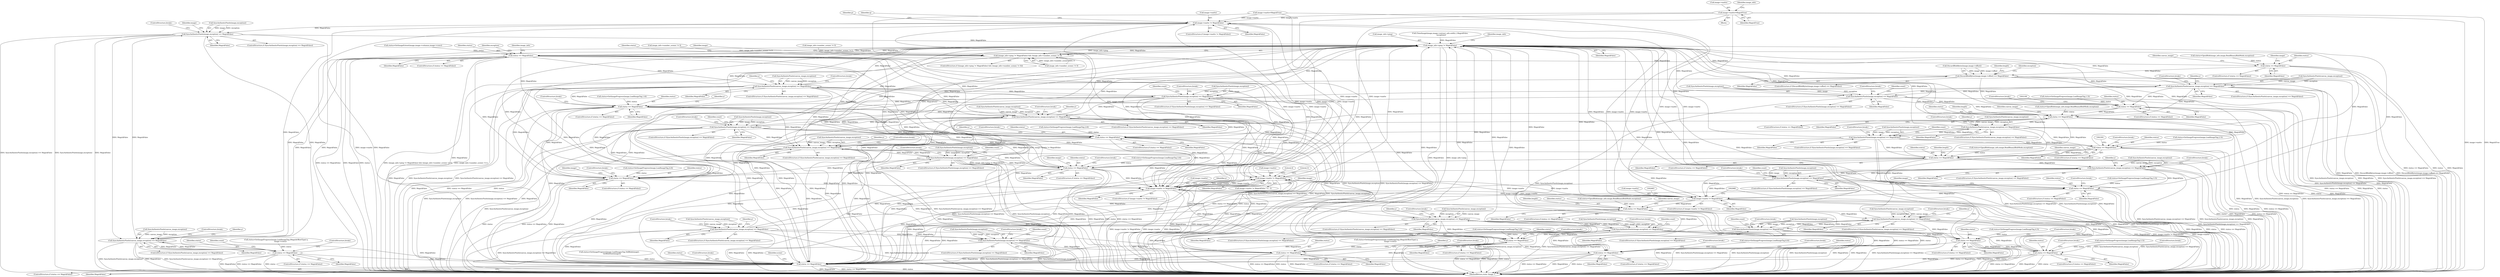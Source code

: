 digraph "0_ImageMagick_f6e9d0d9955e85bdd7540b251cd50d598dacc5e6_50@pointer" {
"1000292" [label="(Call,image->matte=MagickTrue)"];
"1000606" [label="(Call,image->matte != MagickFalse)"];
"1000620" [label="(Call,SyncAuthenticPixels(image,exception) == MagickFalse)"];
"1000362" [label="(Call,image_info->ping != MagickFalse)"];
"1000361" [label="(Call,(image_info->ping != MagickFalse) && (image_info->number_scenes != 0))"];
"1000398" [label="(Call,status == MagickFalse)"];
"1000500" [label="(Call,SyncAuthenticPixels(canvas_image,exception) == MagickFalse)"];
"1000647" [label="(Call,status == MagickFalse)"];
"1003057" [label="(Call,status == MagickFalse)"];
"1000736" [label="(Call,image->matte != MagickFalse)"];
"1000781" [label="(Call,SyncAuthenticPixels(canvas_image,exception) == MagickFalse)"];
"1000916" [label="(Call,SyncAuthenticPixels(image,exception) == MagickFalse)"];
"1000949" [label="(Call,status == MagickFalse)"];
"1001583" [label="(Call,image->matte != MagickFalse)"];
"1001653" [label="(Call,SyncAuthenticPixels(canvas_image,exception) == MagickFalse)"];
"1001752" [label="(Call,SyncAuthenticPixels(image,exception) == MagickFalse)"];
"1001781" [label="(Call,status == MagickFalse)"];
"1001802" [label="(Call,status == MagickFalse)"];
"1002676" [label="(Call,image->matte != MagickFalse)"];
"1002699" [label="(Call,status == MagickFalse)"];
"1002835" [label="(Call,SyncAuthenticPixels(canvas_image,exception) == MagickFalse)"];
"1002934" [label="(Call,SyncAuthenticPixels(image,exception) == MagickFalse)"];
"1002963" [label="(Call,status == MagickFalse)"];
"1002988" [label="(Call,status == MagickFalse)"];
"1001037" [label="(Call,SyncAuthenticPixels(canvas_image,exception) == MagickFalse)"];
"1001136" [label="(Call,SyncAuthenticPixels(image,exception) == MagickFalse)"];
"1001165" [label="(Call,status == MagickFalse)"];
"1001233" [label="(Call,SyncAuthenticPixels(canvas_image,exception) == MagickFalse)"];
"1001332" [label="(Call,SyncAuthenticPixels(image,exception) == MagickFalse)"];
"1001361" [label="(Call,status == MagickFalse)"];
"1001429" [label="(Call,SyncAuthenticPixels(canvas_image,exception) == MagickFalse)"];
"1001528" [label="(Call,SyncAuthenticPixels(image,exception) == MagickFalse)"];
"1001557" [label="(Call,status == MagickFalse)"];
"1001578" [label="(Call,status == MagickFalse)"];
"1001822" [label="(Call,status == MagickFalse)"];
"1001839" [label="(Call,DiscardBlobBytes(image,image->offset) == MagickFalse)"];
"1001973" [label="(Call,SyncAuthenticPixels(canvas_image,exception) == MagickFalse)"];
"1002072" [label="(Call,SyncAuthenticPixels(image,exception) == MagickFalse)"];
"1002101" [label="(Call,status == MagickFalse)"];
"1002122" [label="(Call,status == MagickFalse)"];
"1002258" [label="(Call,SyncAuthenticPixels(canvas_image,exception) == MagickFalse)"];
"1002357" [label="(Call,SyncAuthenticPixels(image,exception) == MagickFalse)"];
"1002386" [label="(Call,status == MagickFalse)"];
"1002407" [label="(Call,status == MagickFalse)"];
"1002543" [label="(Call,SyncAuthenticPixels(canvas_image,exception) == MagickFalse)"];
"1002642" [label="(Call,SyncAuthenticPixels(image,exception) == MagickFalse)"];
"1002671" [label="(Call,status == MagickFalse)"];
"1001429" [label="(Call,SyncAuthenticPixels(canvas_image,exception) == MagickFalse)"];
"1001783" [label="(Identifier,MagickFalse)"];
"1002965" [label="(Identifier,MagickFalse)"];
"1002700" [label="(Identifier,status)"];
"1002980" [label="(Call,status=SetImageProgress(image,LoadImageTag,5,5))"];
"1002263" [label="(ControlStructure,break;)"];
"1002358" [label="(Call,SyncAuthenticPixels(image,exception))"];
"1002647" [label="(ControlStructure,break;)"];
"1002964" [label="(Identifier,status)"];
"1002258" [label="(Call,SyncAuthenticPixels(canvas_image,exception) == MagickFalse)"];
"1001584" [label="(Call,image->matte)"];
"1001564" [label="(Identifier,image)"];
"1001782" [label="(Identifier,status)"];
"1001845" [label="(Identifier,MagickFalse)"];
"1002262" [label="(Identifier,MagickFalse)"];
"1001757" [label="(ControlStructure,break;)"];
"1000288" [label="(Block,)"];
"1000298" [label="(Call,image_info->number_scenes != 0)"];
"1000375" [label="(Identifier,image)"];
"1002547" [label="(Identifier,MagickFalse)"];
"1001583" [label="(Call,image->matte != MagickFalse)"];
"1000917" [label="(Call,SyncAuthenticPixels(image,exception))"];
"1001336" [label="(Identifier,MagickFalse)"];
"1001558" [label="(Identifier,status)"];
"1001585" [label="(Identifier,image)"];
"1001978" [label="(ControlStructure,break;)"];
"1002939" [label="(ControlStructure,break;)"];
"1000293" [label="(Call,image->matte)"];
"1001587" [label="(Identifier,MagickFalse)"];
"1000362" [label="(Call,image_info->ping != MagickFalse)"];
"1000363" [label="(Call,image_info->ping)"];
"1000500" [label="(Call,SyncAuthenticPixels(canvas_image,exception) == MagickFalse)"];
"1002671" [label="(Call,status == MagickFalse)"];
"1000952" [label="(ControlStructure,break;)"];
"1001759" [label="(Identifier,count)"];
"1001657" [label="(Identifier,MagickFalse)"];
"1000635" [label="(Call,status=SetImageProgress(image,LoadImageTag,(MagickOffsetType) y,\n                image->rows))"];
"1002389" [label="(ControlStructure,break;)"];
"1002935" [label="(Call,SyncAuthenticPixels(image,exception))"];
"1001972" [label="(ControlStructure,if (SyncAuthenticPixels(canvas_image,exception) == MagickFalse))"];
"1000741" [label="(Literal,4)"];
"1000505" [label="(ControlStructure,break;)"];
"1000921" [label="(ControlStructure,break;)"];
"1002839" [label="(Identifier,MagickFalse)"];
"1001164" [label="(ControlStructure,if (status == MagickFalse))"];
"1002093" [label="(Call,status=SetImageProgress(image,LoadImageTag,1,5))"];
"1002701" [label="(Identifier,MagickFalse)"];
"1000360" [label="(ControlStructure,if ((image_info->ping != MagickFalse) && (image_info->number_scenes != 0)))"];
"1002544" [label="(Call,SyncAuthenticPixels(canvas_image,exception))"];
"1000403" [label="(Identifier,exception)"];
"1000791" [label="(Identifier,y)"];
"1001663" [label="(Identifier,y)"];
"1001780" [label="(ControlStructure,if (status == MagickFalse))"];
"1000948" [label="(ControlStructure,if (status == MagickFalse))"];
"1001840" [label="(Call,DiscardBlobBytes(image,image->offset))"];
"1002997" [label="(Call,image_info->number_scenes != 0)"];
"1001559" [label="(Identifier,MagickFalse)"];
"1002678" [label="(Identifier,image)"];
"1002268" [label="(Identifier,y)"];
"1001854" [label="(Identifier,length)"];
"1001036" [label="(ControlStructure,if (SyncAuthenticPixels(canvas_image,exception) == MagickFalse))"];
"1002835" [label="(Call,SyncAuthenticPixels(canvas_image,exception) == MagickFalse)"];
"1002127" [label="(Identifier,canvas_image)"];
"1000923" [label="(Identifier,count)"];
"1003059" [label="(Identifier,MagickFalse)"];
"1001784" [label="(ControlStructure,break;)"];
"1001560" [label="(ControlStructure,break;)"];
"1001367" [label="(Identifier,y)"];
"1001047" [label="(Identifier,y)"];
"1001038" [label="(Call,SyncAuthenticPixels(canvas_image,exception))"];
"1001238" [label="(ControlStructure,break;)"];
"1000361" [label="(Call,(image_info->ping != MagickFalse) && (image_info->number_scenes != 0))"];
"1001822" [label="(Call,status == MagickFalse)"];
"1000785" [label="(Identifier,MagickFalse)"];
"1001243" [label="(Identifier,y)"];
"1001364" [label="(ControlStructure,break;)"];
"1000736" [label="(Call,image->matte != MagickFalse)"];
"1000625" [label="(ControlStructure,break;)"];
"1001528" [label="(Call,SyncAuthenticPixels(image,exception) == MagickFalse)"];
"1002836" [label="(Call,SyncAuthenticPixels(canvas_image,exception))"];
"1001141" [label="(ControlStructure,break;)"];
"1002399" [label="(Call,status=OpenBlob(image_info,image,ReadBinaryBlobMode,exception))"];
"1000605" [label="(ControlStructure,if (image->matte != MagickFalse))"];
"1000504" [label="(Identifier,MagickFalse)"];
"1000650" [label="(ControlStructure,break;)"];
"1002840" [label="(ControlStructure,break;)"];
"1001581" [label="(ControlStructure,break;)"];
"1000620" [label="(Call,SyncAuthenticPixels(image,exception) == MagickFalse)"];
"1003047" [label="(Call,status=SetImageProgress(image,LoadImagesTag,TellBlob(image),\n          GetBlobSize(image)))"];
"1002387" [label="(Identifier,status)"];
"1002412" [label="(Identifier,canvas_image)"];
"1001165" [label="(Call,status == MagickFalse)"];
"1001527" [label="(ControlStructure,if (SyncAuthenticPixels(image,exception) == MagickFalse))"];
"1001781" [label="(Call,status == MagickFalse)"];
"1002991" [label="(ControlStructure,break;)"];
"1001847" [label="(Identifier,exception)"];
"1002122" [label="(Call,status == MagickFalse)"];
"1003092" [label="(MethodReturn,static Image *)"];
"1001362" [label="(Identifier,status)"];
"1001533" [label="(ControlStructure,break;)"];
"1001339" [label="(Identifier,count)"];
"1000780" [label="(ControlStructure,if (SyncAuthenticPixels(canvas_image,exception) == MagickFalse))"];
"1001434" [label="(ControlStructure,break;)"];
"1001841" [label="(Identifier,image)"];
"1000275" [label="(Call,image->matte=MagickTrue)"];
"1002357" [label="(Call,SyncAuthenticPixels(image,exception) == MagickFalse)"];
"1000915" [label="(ControlStructure,if (SyncAuthenticPixels(image,exception) == MagickFalse))"];
"1001137" [label="(Call,SyncAuthenticPixels(image,exception))"];
"1001582" [label="(ControlStructure,if (image->matte != MagickFalse))"];
"1000413" [label="(Identifier,image_info)"];
"1001363" [label="(Identifier,MagickFalse)"];
"1002103" [label="(Identifier,MagickFalse)"];
"1002114" [label="(Call,status=OpenBlob(image_info,image,ReadBinaryBlobMode,exception))"];
"1002691" [label="(Call,status=OpenBlob(image_info,image,ReadBinaryBlobMode,exception))"];
"1002962" [label="(ControlStructure,if (status == MagickFalse))"];
"1002406" [label="(ControlStructure,if (status == MagickFalse))"];
"1001658" [label="(ControlStructure,break;)"];
"1002079" [label="(Identifier,count)"];
"1002102" [label="(Identifier,status)"];
"1002675" [label="(ControlStructure,if (image->matte != MagickFalse))"];
"1001756" [label="(Identifier,MagickFalse)"];
"1001433" [label="(Identifier,MagickFalse)"];
"1002670" [label="(ControlStructure,if (status == MagickFalse))"];
"1002257" [label="(ControlStructure,if (SyncAuthenticPixels(canvas_image,exception) == MagickFalse))"];
"1000227" [label="(Call,CloneImage(image,image->extract_info.width,1,MagickFalse,\n    exception))"];
"1001806" [label="(ControlStructure,break;)"];
"1001232" [label="(ControlStructure,if (SyncAuthenticPixels(canvas_image,exception) == MagickFalse))"];
"1000366" [label="(Identifier,MagickFalse)"];
"1002934" [label="(Call,SyncAuthenticPixels(image,exception) == MagickFalse)"];
"1002680" [label="(Identifier,MagickFalse)"];
"1001430" [label="(Call,SyncAuthenticPixels(canvas_image,exception))"];
"1002364" [label="(Identifier,count)"];
"1000607" [label="(Call,image->matte)"];
"1002677" [label="(Call,image->matte)"];
"1002698" [label="(ControlStructure,if (status == MagickFalse))"];
"1000499" [label="(ControlStructure,if (SyncAuthenticPixels(canvas_image,exception) == MagickFalse))"];
"1003056" [label="(ControlStructure,if (status == MagickFalse))"];
"1000951" [label="(Identifier,MagickFalse)"];
"1001802" [label="(Call,status == MagickFalse)"];
"1001983" [label="(Identifier,y)"];
"1001823" [label="(Identifier,status)"];
"1002101" [label="(Call,status == MagickFalse)"];
"1001654" [label="(Call,SyncAuthenticPixels(canvas_image,exception))"];
"1002259" [label="(Call,SyncAuthenticPixels(canvas_image,exception))"];
"1002100" [label="(ControlStructure,if (status == MagickFalse))"];
"1001529" [label="(Call,SyncAuthenticPixels(image,exception))"];
"1002071" [label="(ControlStructure,if (SyncAuthenticPixels(image,exception) == MagickFalse))"];
"1001166" [label="(Identifier,status)"];
"1002938" [label="(Identifier,MagickFalse)"];
"1002933" [label="(ControlStructure,if (SyncAuthenticPixels(image,exception) == MagickFalse))"];
"1000292" [label="(Call,image->matte=MagickTrue)"];
"1002123" [label="(Identifier,status)"];
"1001977" [label="(Identifier,MagickFalse)"];
"1000950" [label="(Identifier,status)"];
"1001804" [label="(Identifier,MagickFalse)"];
"1002699" [label="(Call,status == MagickFalse)"];
"1002543" [label="(Call,SyncAuthenticPixels(canvas_image,exception) == MagickFalse)"];
"1001794" [label="(Call,status=SetImageProgress(image,LoadImageTag,6,6))"];
"1001041" [label="(Identifier,MagickFalse)"];
"1001549" [label="(Call,status=SetImageProgress(image,LoadImageTag,3,6))"];
"1001535" [label="(Identifier,count)"];
"1002987" [label="(ControlStructure,if (status == MagickFalse))"];
"1002386" [label="(Call,status == MagickFalse)"];
"1000616" [label="(Identifier,p)"];
"1002649" [label="(Identifier,count)"];
"1001752" [label="(Call,SyncAuthenticPixels(image,exception) == MagickFalse)"];
"1001237" [label="(Identifier,MagickFalse)"];
"1002385" [label="(ControlStructure,if (status == MagickFalse))"];
"1002642" [label="(Call,SyncAuthenticPixels(image,exception) == MagickFalse)"];
"1001136" [label="(Call,SyncAuthenticPixels(image,exception) == MagickFalse)"];
"1003057" [label="(Call,status == MagickFalse)"];
"1000629" [label="(Identifier,image)"];
"1000300" [label="(Identifier,image_info)"];
"1000387" [label="(Call,status=SetImageExtent(image,image->columns,image->rows))"];
"1001788" [label="(Identifier,image)"];
"1001805" [label="(ControlStructure,break;)"];
"1001439" [label="(Identifier,y)"];
"1000916" [label="(Call,SyncAuthenticPixels(image,exception) == MagickFalse)"];
"1002548" [label="(ControlStructure,break;)"];
"1001556" [label="(ControlStructure,if (status == MagickFalse))"];
"1002409" [label="(Identifier,MagickFalse)"];
"1002704" [label="(Identifier,canvas_image)"];
"1002641" [label="(ControlStructure,if (SyncAuthenticPixels(image,exception) == MagickFalse))"];
"1001824" [label="(Identifier,MagickFalse)"];
"1000510" [label="(Identifier,y)"];
"1001532" [label="(Identifier,MagickFalse)"];
"1002139" [label="(Identifier,length)"];
"1002356" [label="(ControlStructure,if (SyncAuthenticPixels(image,exception) == MagickFalse))"];
"1000400" [label="(Identifier,MagickFalse)"];
"1002988" [label="(Call,status == MagickFalse)"];
"1001753" [label="(Call,SyncAuthenticPixels(image,exception))"];
"1001171" [label="(Identifier,y)"];
"1001580" [label="(Identifier,MagickFalse)"];
"1002990" [label="(Identifier,MagickFalse)"];
"1001557" [label="(Call,status == MagickFalse)"];
"1001360" [label="(ControlStructure,if (status == MagickFalse))"];
"1002672" [label="(Identifier,status)"];
"1001428" [label="(ControlStructure,if (SyncAuthenticPixels(canvas_image,exception) == MagickFalse))"];
"1000501" [label="(Call,SyncAuthenticPixels(canvas_image,exception))"];
"1002073" [label="(Call,SyncAuthenticPixels(image,exception))"];
"1000296" [label="(Identifier,MagickTrue)"];
"1000397" [label="(ControlStructure,if (status == MagickFalse))"];
"1000646" [label="(ControlStructure,if (status == MagickFalse))"];
"1001751" [label="(ControlStructure,if (SyncAuthenticPixels(image,exception) == MagickFalse))"];
"1001353" [label="(Call,status=SetImageProgress(image,LoadImageTag,2,6))"];
"1001570" [label="(Call,status=SetImageProgress(image,LoadImageTag,4,6))"];
"1000624" [label="(Identifier,MagickFalse)"];
"1003058" [label="(Identifier,status)"];
"1002643" [label="(Call,SyncAuthenticPixels(image,exception))"];
"1002834" [label="(ControlStructure,if (SyncAuthenticPixels(canvas_image,exception) == MagickFalse))"];
"1000399" [label="(Identifier,status)"];
"1001037" [label="(Call,SyncAuthenticPixels(canvas_image,exception) == MagickFalse)"];
"1000619" [label="(ControlStructure,if (SyncAuthenticPixels(image,exception) == MagickFalse))"];
"1000937" [label="(Call,status=SetImageProgress(image,LoadImageTag,(MagickOffsetType) y,\n                image->rows))"];
"1002845" [label="(Identifier,y)"];
"1002673" [label="(Identifier,MagickFalse)"];
"1000781" [label="(Call,SyncAuthenticPixels(canvas_image,exception) == MagickFalse)"];
"1002963" [label="(Call,status == MagickFalse)"];
"1001140" [label="(Identifier,MagickFalse)"];
"1002646" [label="(Identifier,MagickFalse)"];
"1000648" [label="(Identifier,status)"];
"1002676" [label="(Call,image->matte != MagickFalse)"];
"1001801" [label="(ControlStructure,if (status == MagickFalse))"];
"1003060" [label="(ControlStructure,break;)"];
"1000742" [label="(Literal,3)"];
"1000786" [label="(ControlStructure,break;)"];
"1002941" [label="(Identifier,count)"];
"1002955" [label="(Call,status=SetImageProgress(image,LoadImageTag,4,5))"];
"1001773" [label="(Call,status=SetImageProgress(image,LoadImageTag,5,6))"];
"1001803" [label="(Identifier,status)"];
"1002989" [label="(Identifier,status)"];
"1001653" [label="(Call,SyncAuthenticPixels(canvas_image,exception) == MagickFalse)"];
"1000652" [label="(Identifier,count)"];
"1001838" [label="(ControlStructure,if (DiscardBlobBytes(image,image->offset) == MagickFalse))"];
"1002408" [label="(Identifier,status)"];
"1002553" [label="(Identifier,y)"];
"1001135" [label="(ControlStructure,if (SyncAuthenticPixels(image,exception) == MagickFalse))"];
"1001821" [label="(ControlStructure,if (status == MagickFalse))"];
"1001167" [label="(Identifier,MagickFalse)"];
"1002716" [label="(Identifier,length)"];
"1000369" [label="(Identifier,image_info)"];
"1000649" [label="(Identifier,MagickFalse)"];
"1000949" [label="(Call,status == MagickFalse)"];
"1001042" [label="(ControlStructure,break;)"];
"1000647" [label="(Call,status == MagickFalse)"];
"1002104" [label="(ControlStructure,break;)"];
"1002424" [label="(Identifier,length)"];
"1002378" [label="(Call,status=SetImageProgress(image,LoadImageTag,2,5))"];
"1001591" [label="(Identifier,y)"];
"1001973" [label="(Call,SyncAuthenticPixels(canvas_image,exception) == MagickFalse)"];
"1001361" [label="(Call,status == MagickFalse)"];
"1001974" [label="(Call,SyncAuthenticPixels(canvas_image,exception))"];
"1000398" [label="(Call,status == MagickFalse)"];
"1000388" [label="(Identifier,status)"];
"1001143" [label="(Identifier,count)"];
"1001168" [label="(ControlStructure,break;)"];
"1000621" [label="(Call,SyncAuthenticPixels(image,exception))"];
"1000735" [label="(Call,image->matte != MagickFalse ? 4 : 3)"];
"1000707" [label="(Identifier,y)"];
"1000610" [label="(Identifier,MagickFalse)"];
"1001578" [label="(Call,status == MagickFalse)"];
"1000367" [label="(Call,image_info->number_scenes != 0)"];
"1003062" [label="(Identifier,scene)"];
"1001332" [label="(Call,SyncAuthenticPixels(image,exception) == MagickFalse)"];
"1002076" [label="(Identifier,MagickFalse)"];
"1001333" [label="(Call,SyncAuthenticPixels(image,exception))"];
"1001827" [label="(Identifier,canvas_image)"];
"1002674" [label="(ControlStructure,break;)"];
"1002966" [label="(ControlStructure,break;)"];
"1002362" [label="(ControlStructure,break;)"];
"1000606" [label="(Call,image->matte != MagickFalse)"];
"1002663" [label="(Call,status=SetImageProgress(image,LoadImageTag,3,5))"];
"1002992" [label="(ControlStructure,break;)"];
"1002542" [label="(ControlStructure,if (SyncAuthenticPixels(canvas_image,exception) == MagickFalse))"];
"1002072" [label="(Call,SyncAuthenticPixels(image,exception) == MagickFalse)"];
"1001337" [label="(ControlStructure,break;)"];
"1000612" [label="(Identifier,q)"];
"1001652" [label="(ControlStructure,if (SyncAuthenticPixels(canvas_image,exception) == MagickFalse))"];
"1001331" [label="(ControlStructure,if (SyncAuthenticPixels(image,exception) == MagickFalse))"];
"1001814" [label="(Call,status=OpenBlob(image_info,image,ReadBinaryBlobMode,exception))"];
"1001234" [label="(Call,SyncAuthenticPixels(canvas_image,exception))"];
"1002361" [label="(Identifier,MagickFalse)"];
"1000782" [label="(Call,SyncAuthenticPixels(canvas_image,exception))"];
"1002388" [label="(Identifier,MagickFalse)"];
"1000920" [label="(Identifier,MagickFalse)"];
"1001157" [label="(Call,status=SetImageProgress(image,LoadImageTag,1,6))"];
"1001839" [label="(Call,DiscardBlobBytes(image,image->offset) == MagickFalse)"];
"1000737" [label="(Call,image->matte)"];
"1002407" [label="(Call,status == MagickFalse)"];
"1002121" [label="(ControlStructure,if (status == MagickFalse))"];
"1001233" [label="(Call,SyncAuthenticPixels(canvas_image,exception) == MagickFalse)"];
"1002124" [label="(Identifier,MagickFalse)"];
"1002077" [label="(ControlStructure,break;)"];
"1000740" [label="(Identifier,MagickFalse)"];
"1001579" [label="(Identifier,status)"];
"1001577" [label="(ControlStructure,if (status == MagickFalse))"];
"1000292" -> "1000288"  [label="AST: "];
"1000292" -> "1000296"  [label="CFG: "];
"1000293" -> "1000292"  [label="AST: "];
"1000296" -> "1000292"  [label="AST: "];
"1000300" -> "1000292"  [label="CFG: "];
"1000292" -> "1003092"  [label="DDG: MagickTrue"];
"1000292" -> "1003092"  [label="DDG: image->matte"];
"1000292" -> "1000606"  [label="DDG: image->matte"];
"1000292" -> "1000736"  [label="DDG: image->matte"];
"1000292" -> "1001583"  [label="DDG: image->matte"];
"1000292" -> "1002676"  [label="DDG: image->matte"];
"1000606" -> "1000605"  [label="AST: "];
"1000606" -> "1000610"  [label="CFG: "];
"1000607" -> "1000606"  [label="AST: "];
"1000610" -> "1000606"  [label="AST: "];
"1000612" -> "1000606"  [label="CFG: "];
"1000616" -> "1000606"  [label="CFG: "];
"1000606" -> "1003092"  [label="DDG: image->matte"];
"1000606" -> "1003092"  [label="DDG: image->matte != MagickFalse"];
"1002676" -> "1000606"  [label="DDG: image->matte"];
"1000736" -> "1000606"  [label="DDG: image->matte"];
"1000275" -> "1000606"  [label="DDG: image->matte"];
"1001583" -> "1000606"  [label="DDG: image->matte"];
"1000500" -> "1000606"  [label="DDG: MagickFalse"];
"1000606" -> "1000620"  [label="DDG: MagickFalse"];
"1000606" -> "1000736"  [label="DDG: image->matte"];
"1000606" -> "1001583"  [label="DDG: image->matte"];
"1000606" -> "1002676"  [label="DDG: image->matte"];
"1000620" -> "1000619"  [label="AST: "];
"1000620" -> "1000624"  [label="CFG: "];
"1000621" -> "1000620"  [label="AST: "];
"1000624" -> "1000620"  [label="AST: "];
"1000625" -> "1000620"  [label="CFG: "];
"1000629" -> "1000620"  [label="CFG: "];
"1000620" -> "1003092"  [label="DDG: SyncAuthenticPixels(image,exception)"];
"1000620" -> "1003092"  [label="DDG: MagickFalse"];
"1000620" -> "1003092"  [label="DDG: SyncAuthenticPixels(image,exception) == MagickFalse"];
"1000620" -> "1000362"  [label="DDG: MagickFalse"];
"1000620" -> "1000500"  [label="DDG: MagickFalse"];
"1000621" -> "1000620"  [label="DDG: image"];
"1000621" -> "1000620"  [label="DDG: exception"];
"1000500" -> "1000620"  [label="DDG: MagickFalse"];
"1000620" -> "1000647"  [label="DDG: MagickFalse"];
"1000620" -> "1003057"  [label="DDG: MagickFalse"];
"1000362" -> "1000361"  [label="AST: "];
"1000362" -> "1000366"  [label="CFG: "];
"1000363" -> "1000362"  [label="AST: "];
"1000366" -> "1000362"  [label="AST: "];
"1000369" -> "1000362"  [label="CFG: "];
"1000361" -> "1000362"  [label="CFG: "];
"1000362" -> "1003092"  [label="DDG: MagickFalse"];
"1000362" -> "1003092"  [label="DDG: image_info->ping"];
"1000362" -> "1000361"  [label="DDG: image_info->ping"];
"1000362" -> "1000361"  [label="DDG: MagickFalse"];
"1001037" -> "1000362"  [label="DDG: MagickFalse"];
"1002676" -> "1000362"  [label="DDG: MagickFalse"];
"1001557" -> "1000362"  [label="DDG: MagickFalse"];
"1000949" -> "1000362"  [label="DDG: MagickFalse"];
"1002407" -> "1000362"  [label="DDG: MagickFalse"];
"1000500" -> "1000362"  [label="DDG: MagickFalse"];
"1002357" -> "1000362"  [label="DDG: MagickFalse"];
"1002258" -> "1000362"  [label="DDG: MagickFalse"];
"1002072" -> "1000362"  [label="DDG: MagickFalse"];
"1000916" -> "1000362"  [label="DDG: MagickFalse"];
"1000781" -> "1000362"  [label="DDG: MagickFalse"];
"1002122" -> "1000362"  [label="DDG: MagickFalse"];
"1002101" -> "1000362"  [label="DDG: MagickFalse"];
"1001802" -> "1000362"  [label="DDG: MagickFalse"];
"1001429" -> "1000362"  [label="DDG: MagickFalse"];
"1001578" -> "1000362"  [label="DDG: MagickFalse"];
"1001752" -> "1000362"  [label="DDG: MagickFalse"];
"1000227" -> "1000362"  [label="DDG: MagickFalse"];
"1001136" -> "1000362"  [label="DDG: MagickFalse"];
"1002642" -> "1000362"  [label="DDG: MagickFalse"];
"1001165" -> "1000362"  [label="DDG: MagickFalse"];
"1001583" -> "1000362"  [label="DDG: MagickFalse"];
"1001528" -> "1000362"  [label="DDG: MagickFalse"];
"1002671" -> "1000362"  [label="DDG: MagickFalse"];
"1002835" -> "1000362"  [label="DDG: MagickFalse"];
"1002386" -> "1000362"  [label="DDG: MagickFalse"];
"1002988" -> "1000362"  [label="DDG: MagickFalse"];
"1001233" -> "1000362"  [label="DDG: MagickFalse"];
"1001839" -> "1000362"  [label="DDG: MagickFalse"];
"1001973" -> "1000362"  [label="DDG: MagickFalse"];
"1000736" -> "1000362"  [label="DDG: MagickFalse"];
"1001361" -> "1000362"  [label="DDG: MagickFalse"];
"1002543" -> "1000362"  [label="DDG: MagickFalse"];
"1000398" -> "1000362"  [label="DDG: MagickFalse"];
"1003057" -> "1000362"  [label="DDG: MagickFalse"];
"1002699" -> "1000362"  [label="DDG: MagickFalse"];
"1000647" -> "1000362"  [label="DDG: MagickFalse"];
"1002934" -> "1000362"  [label="DDG: MagickFalse"];
"1001332" -> "1000362"  [label="DDG: MagickFalse"];
"1002963" -> "1000362"  [label="DDG: MagickFalse"];
"1001781" -> "1000362"  [label="DDG: MagickFalse"];
"1001653" -> "1000362"  [label="DDG: MagickFalse"];
"1000362" -> "1000398"  [label="DDG: MagickFalse"];
"1000361" -> "1000360"  [label="AST: "];
"1000361" -> "1000367"  [label="CFG: "];
"1000367" -> "1000361"  [label="AST: "];
"1000375" -> "1000361"  [label="CFG: "];
"1000388" -> "1000361"  [label="CFG: "];
"1000361" -> "1003092"  [label="DDG: (image_info->ping != MagickFalse) && (image_info->number_scenes != 0)"];
"1000361" -> "1003092"  [label="DDG: image_info->number_scenes != 0"];
"1000361" -> "1003092"  [label="DDG: image_info->ping != MagickFalse"];
"1000298" -> "1000361"  [label="DDG: image_info->number_scenes != 0"];
"1002997" -> "1000361"  [label="DDG: image_info->number_scenes != 0"];
"1000367" -> "1000361"  [label="DDG: image_info->number_scenes"];
"1000367" -> "1000361"  [label="DDG: 0"];
"1000398" -> "1000397"  [label="AST: "];
"1000398" -> "1000400"  [label="CFG: "];
"1000399" -> "1000398"  [label="AST: "];
"1000400" -> "1000398"  [label="AST: "];
"1000403" -> "1000398"  [label="CFG: "];
"1000413" -> "1000398"  [label="CFG: "];
"1000398" -> "1003092"  [label="DDG: status == MagickFalse"];
"1000398" -> "1003092"  [label="DDG: MagickFalse"];
"1000398" -> "1003092"  [label="DDG: status"];
"1000387" -> "1000398"  [label="DDG: status"];
"1000398" -> "1000500"  [label="DDG: MagickFalse"];
"1000398" -> "1000736"  [label="DDG: MagickFalse"];
"1000398" -> "1000916"  [label="DDG: MagickFalse"];
"1000398" -> "1000949"  [label="DDG: MagickFalse"];
"1000398" -> "1001037"  [label="DDG: MagickFalse"];
"1000398" -> "1001165"  [label="DDG: MagickFalse"];
"1000398" -> "1001233"  [label="DDG: MagickFalse"];
"1000398" -> "1001361"  [label="DDG: MagickFalse"];
"1000398" -> "1001429"  [label="DDG: MagickFalse"];
"1000398" -> "1001557"  [label="DDG: MagickFalse"];
"1000398" -> "1001578"  [label="DDG: MagickFalse"];
"1000398" -> "1001583"  [label="DDG: MagickFalse"];
"1000398" -> "1001822"  [label="DDG: MagickFalse"];
"1000398" -> "1003057"  [label="DDG: MagickFalse"];
"1000500" -> "1000499"  [label="AST: "];
"1000500" -> "1000504"  [label="CFG: "];
"1000501" -> "1000500"  [label="AST: "];
"1000504" -> "1000500"  [label="AST: "];
"1000505" -> "1000500"  [label="CFG: "];
"1000510" -> "1000500"  [label="CFG: "];
"1000500" -> "1003092"  [label="DDG: SyncAuthenticPixels(canvas_image,exception) == MagickFalse"];
"1000500" -> "1003092"  [label="DDG: SyncAuthenticPixels(canvas_image,exception)"];
"1000500" -> "1003092"  [label="DDG: MagickFalse"];
"1000501" -> "1000500"  [label="DDG: canvas_image"];
"1000501" -> "1000500"  [label="DDG: exception"];
"1000647" -> "1000500"  [label="DDG: MagickFalse"];
"1000500" -> "1000647"  [label="DDG: MagickFalse"];
"1000500" -> "1003057"  [label="DDG: MagickFalse"];
"1000647" -> "1000646"  [label="AST: "];
"1000647" -> "1000649"  [label="CFG: "];
"1000648" -> "1000647"  [label="AST: "];
"1000649" -> "1000647"  [label="AST: "];
"1000650" -> "1000647"  [label="CFG: "];
"1000652" -> "1000647"  [label="CFG: "];
"1000647" -> "1003092"  [label="DDG: status == MagickFalse"];
"1000647" -> "1003092"  [label="DDG: status"];
"1000647" -> "1003092"  [label="DDG: MagickFalse"];
"1000635" -> "1000647"  [label="DDG: status"];
"1000647" -> "1003057"  [label="DDG: MagickFalse"];
"1003057" -> "1003056"  [label="AST: "];
"1003057" -> "1003059"  [label="CFG: "];
"1003058" -> "1003057"  [label="AST: "];
"1003059" -> "1003057"  [label="AST: "];
"1003060" -> "1003057"  [label="CFG: "];
"1003062" -> "1003057"  [label="CFG: "];
"1003057" -> "1003092"  [label="DDG: status"];
"1003057" -> "1003092"  [label="DDG: MagickFalse"];
"1003057" -> "1003092"  [label="DDG: status == MagickFalse"];
"1003047" -> "1003057"  [label="DDG: status"];
"1001037" -> "1003057"  [label="DDG: MagickFalse"];
"1001136" -> "1003057"  [label="DDG: MagickFalse"];
"1002676" -> "1003057"  [label="DDG: MagickFalse"];
"1001557" -> "1003057"  [label="DDG: MagickFalse"];
"1000949" -> "1003057"  [label="DDG: MagickFalse"];
"1002407" -> "1003057"  [label="DDG: MagickFalse"];
"1002357" -> "1003057"  [label="DDG: MagickFalse"];
"1002258" -> "1003057"  [label="DDG: MagickFalse"];
"1002072" -> "1003057"  [label="DDG: MagickFalse"];
"1000916" -> "1003057"  [label="DDG: MagickFalse"];
"1000781" -> "1003057"  [label="DDG: MagickFalse"];
"1002122" -> "1003057"  [label="DDG: MagickFalse"];
"1002101" -> "1003057"  [label="DDG: MagickFalse"];
"1001802" -> "1003057"  [label="DDG: MagickFalse"];
"1001429" -> "1003057"  [label="DDG: MagickFalse"];
"1001578" -> "1003057"  [label="DDG: MagickFalse"];
"1001752" -> "1003057"  [label="DDG: MagickFalse"];
"1002642" -> "1003057"  [label="DDG: MagickFalse"];
"1001165" -> "1003057"  [label="DDG: MagickFalse"];
"1001583" -> "1003057"  [label="DDG: MagickFalse"];
"1001528" -> "1003057"  [label="DDG: MagickFalse"];
"1002671" -> "1003057"  [label="DDG: MagickFalse"];
"1002835" -> "1003057"  [label="DDG: MagickFalse"];
"1002386" -> "1003057"  [label="DDG: MagickFalse"];
"1002988" -> "1003057"  [label="DDG: MagickFalse"];
"1001233" -> "1003057"  [label="DDG: MagickFalse"];
"1001839" -> "1003057"  [label="DDG: MagickFalse"];
"1001973" -> "1003057"  [label="DDG: MagickFalse"];
"1000736" -> "1003057"  [label="DDG: MagickFalse"];
"1001361" -> "1003057"  [label="DDG: MagickFalse"];
"1002543" -> "1003057"  [label="DDG: MagickFalse"];
"1002699" -> "1003057"  [label="DDG: MagickFalse"];
"1002934" -> "1003057"  [label="DDG: MagickFalse"];
"1001332" -> "1003057"  [label="DDG: MagickFalse"];
"1002963" -> "1003057"  [label="DDG: MagickFalse"];
"1001781" -> "1003057"  [label="DDG: MagickFalse"];
"1001653" -> "1003057"  [label="DDG: MagickFalse"];
"1000736" -> "1000735"  [label="AST: "];
"1000736" -> "1000740"  [label="CFG: "];
"1000737" -> "1000736"  [label="AST: "];
"1000740" -> "1000736"  [label="AST: "];
"1000741" -> "1000736"  [label="CFG: "];
"1000742" -> "1000736"  [label="CFG: "];
"1000736" -> "1003092"  [label="DDG: MagickFalse"];
"1000736" -> "1003092"  [label="DDG: image->matte"];
"1002676" -> "1000736"  [label="DDG: image->matte"];
"1000275" -> "1000736"  [label="DDG: image->matte"];
"1001583" -> "1000736"  [label="DDG: image->matte"];
"1000949" -> "1000736"  [label="DDG: MagickFalse"];
"1000916" -> "1000736"  [label="DDG: MagickFalse"];
"1000781" -> "1000736"  [label="DDG: MagickFalse"];
"1000736" -> "1000781"  [label="DDG: MagickFalse"];
"1000736" -> "1000949"  [label="DDG: MagickFalse"];
"1000736" -> "1001583"  [label="DDG: image->matte"];
"1000736" -> "1002676"  [label="DDG: image->matte"];
"1000781" -> "1000780"  [label="AST: "];
"1000781" -> "1000785"  [label="CFG: "];
"1000782" -> "1000781"  [label="AST: "];
"1000785" -> "1000781"  [label="AST: "];
"1000786" -> "1000781"  [label="CFG: "];
"1000791" -> "1000781"  [label="CFG: "];
"1000781" -> "1003092"  [label="DDG: MagickFalse"];
"1000781" -> "1003092"  [label="DDG: SyncAuthenticPixels(canvas_image,exception) == MagickFalse"];
"1000781" -> "1003092"  [label="DDG: SyncAuthenticPixels(canvas_image,exception)"];
"1000782" -> "1000781"  [label="DDG: canvas_image"];
"1000782" -> "1000781"  [label="DDG: exception"];
"1000781" -> "1000916"  [label="DDG: MagickFalse"];
"1000781" -> "1000949"  [label="DDG: MagickFalse"];
"1000916" -> "1000915"  [label="AST: "];
"1000916" -> "1000920"  [label="CFG: "];
"1000917" -> "1000916"  [label="AST: "];
"1000920" -> "1000916"  [label="AST: "];
"1000921" -> "1000916"  [label="CFG: "];
"1000923" -> "1000916"  [label="CFG: "];
"1000916" -> "1003092"  [label="DDG: MagickFalse"];
"1000916" -> "1003092"  [label="DDG: SyncAuthenticPixels(image,exception) == MagickFalse"];
"1000916" -> "1003092"  [label="DDG: SyncAuthenticPixels(image,exception)"];
"1000917" -> "1000916"  [label="DDG: image"];
"1000917" -> "1000916"  [label="DDG: exception"];
"1000916" -> "1000949"  [label="DDG: MagickFalse"];
"1000949" -> "1000948"  [label="AST: "];
"1000949" -> "1000951"  [label="CFG: "];
"1000950" -> "1000949"  [label="AST: "];
"1000951" -> "1000949"  [label="AST: "];
"1000952" -> "1000949"  [label="CFG: "];
"1000707" -> "1000949"  [label="CFG: "];
"1000949" -> "1003092"  [label="DDG: status"];
"1000949" -> "1003092"  [label="DDG: MagickFalse"];
"1000949" -> "1003092"  [label="DDG: status == MagickFalse"];
"1000937" -> "1000949"  [label="DDG: status"];
"1001583" -> "1001582"  [label="AST: "];
"1001583" -> "1001587"  [label="CFG: "];
"1001584" -> "1001583"  [label="AST: "];
"1001587" -> "1001583"  [label="AST: "];
"1001591" -> "1001583"  [label="CFG: "];
"1001788" -> "1001583"  [label="CFG: "];
"1001583" -> "1003092"  [label="DDG: MagickFalse"];
"1001583" -> "1003092"  [label="DDG: image->matte != MagickFalse"];
"1001583" -> "1003092"  [label="DDG: image->matte"];
"1002676" -> "1001583"  [label="DDG: image->matte"];
"1000275" -> "1001583"  [label="DDG: image->matte"];
"1001037" -> "1001583"  [label="DDG: MagickFalse"];
"1001136" -> "1001583"  [label="DDG: MagickFalse"];
"1001165" -> "1001583"  [label="DDG: MagickFalse"];
"1001528" -> "1001583"  [label="DDG: MagickFalse"];
"1001233" -> "1001583"  [label="DDG: MagickFalse"];
"1001557" -> "1001583"  [label="DDG: MagickFalse"];
"1001361" -> "1001583"  [label="DDG: MagickFalse"];
"1001332" -> "1001583"  [label="DDG: MagickFalse"];
"1001429" -> "1001583"  [label="DDG: MagickFalse"];
"1001578" -> "1001583"  [label="DDG: MagickFalse"];
"1001583" -> "1001653"  [label="DDG: MagickFalse"];
"1001583" -> "1001781"  [label="DDG: MagickFalse"];
"1001583" -> "1001802"  [label="DDG: MagickFalse"];
"1001583" -> "1002676"  [label="DDG: image->matte"];
"1001653" -> "1001652"  [label="AST: "];
"1001653" -> "1001657"  [label="CFG: "];
"1001654" -> "1001653"  [label="AST: "];
"1001657" -> "1001653"  [label="AST: "];
"1001658" -> "1001653"  [label="CFG: "];
"1001663" -> "1001653"  [label="CFG: "];
"1001653" -> "1003092"  [label="DDG: SyncAuthenticPixels(canvas_image,exception)"];
"1001653" -> "1003092"  [label="DDG: SyncAuthenticPixels(canvas_image,exception) == MagickFalse"];
"1001653" -> "1003092"  [label="DDG: MagickFalse"];
"1001654" -> "1001653"  [label="DDG: canvas_image"];
"1001654" -> "1001653"  [label="DDG: exception"];
"1001752" -> "1001653"  [label="DDG: MagickFalse"];
"1001653" -> "1001752"  [label="DDG: MagickFalse"];
"1001653" -> "1001781"  [label="DDG: MagickFalse"];
"1001653" -> "1001802"  [label="DDG: MagickFalse"];
"1001752" -> "1001751"  [label="AST: "];
"1001752" -> "1001756"  [label="CFG: "];
"1001753" -> "1001752"  [label="AST: "];
"1001756" -> "1001752"  [label="AST: "];
"1001757" -> "1001752"  [label="CFG: "];
"1001759" -> "1001752"  [label="CFG: "];
"1001752" -> "1003092"  [label="DDG: MagickFalse"];
"1001752" -> "1003092"  [label="DDG: SyncAuthenticPixels(image,exception) == MagickFalse"];
"1001752" -> "1003092"  [label="DDG: SyncAuthenticPixels(image,exception)"];
"1001753" -> "1001752"  [label="DDG: image"];
"1001753" -> "1001752"  [label="DDG: exception"];
"1001752" -> "1001781"  [label="DDG: MagickFalse"];
"1001752" -> "1001802"  [label="DDG: MagickFalse"];
"1001781" -> "1001780"  [label="AST: "];
"1001781" -> "1001783"  [label="CFG: "];
"1001782" -> "1001781"  [label="AST: "];
"1001783" -> "1001781"  [label="AST: "];
"1001784" -> "1001781"  [label="CFG: "];
"1001788" -> "1001781"  [label="CFG: "];
"1001781" -> "1003092"  [label="DDG: status"];
"1001781" -> "1003092"  [label="DDG: status == MagickFalse"];
"1001781" -> "1003092"  [label="DDG: MagickFalse"];
"1001773" -> "1001781"  [label="DDG: status"];
"1001781" -> "1001802"  [label="DDG: MagickFalse"];
"1001802" -> "1001801"  [label="AST: "];
"1001802" -> "1001804"  [label="CFG: "];
"1001803" -> "1001802"  [label="AST: "];
"1001804" -> "1001802"  [label="AST: "];
"1001805" -> "1001802"  [label="CFG: "];
"1001806" -> "1001802"  [label="CFG: "];
"1001802" -> "1003092"  [label="DDG: MagickFalse"];
"1001802" -> "1003092"  [label="DDG: status"];
"1001802" -> "1003092"  [label="DDG: status == MagickFalse"];
"1001794" -> "1001802"  [label="DDG: status"];
"1002676" -> "1002675"  [label="AST: "];
"1002676" -> "1002680"  [label="CFG: "];
"1002677" -> "1002676"  [label="AST: "];
"1002680" -> "1002676"  [label="AST: "];
"1002683" -> "1002676"  [label="CFG: "];
"1002968" -> "1002676"  [label="CFG: "];
"1002676" -> "1003092"  [label="DDG: MagickFalse"];
"1002676" -> "1003092"  [label="DDG: image->matte != MagickFalse"];
"1002676" -> "1003092"  [label="DDG: image->matte"];
"1000275" -> "1002676"  [label="DDG: image->matte"];
"1002642" -> "1002676"  [label="DDG: MagickFalse"];
"1002671" -> "1002676"  [label="DDG: MagickFalse"];
"1002543" -> "1002676"  [label="DDG: MagickFalse"];
"1002407" -> "1002676"  [label="DDG: MagickFalse"];
"1002676" -> "1002699"  [label="DDG: MagickFalse"];
"1002676" -> "1002988"  [label="DDG: MagickFalse"];
"1002699" -> "1002698"  [label="AST: "];
"1002699" -> "1002701"  [label="CFG: "];
"1002700" -> "1002699"  [label="AST: "];
"1002701" -> "1002699"  [label="AST: "];
"1002704" -> "1002699"  [label="CFG: "];
"1002716" -> "1002699"  [label="CFG: "];
"1002699" -> "1003092"  [label="DDG: status == MagickFalse"];
"1002699" -> "1003092"  [label="DDG: status"];
"1002699" -> "1003092"  [label="DDG: MagickFalse"];
"1002691" -> "1002699"  [label="DDG: status"];
"1002699" -> "1002835"  [label="DDG: MagickFalse"];
"1002699" -> "1002963"  [label="DDG: MagickFalse"];
"1002699" -> "1002988"  [label="DDG: MagickFalse"];
"1002835" -> "1002834"  [label="AST: "];
"1002835" -> "1002839"  [label="CFG: "];
"1002836" -> "1002835"  [label="AST: "];
"1002839" -> "1002835"  [label="AST: "];
"1002840" -> "1002835"  [label="CFG: "];
"1002845" -> "1002835"  [label="CFG: "];
"1002835" -> "1003092"  [label="DDG: MagickFalse"];
"1002835" -> "1003092"  [label="DDG: SyncAuthenticPixels(canvas_image,exception)"];
"1002835" -> "1003092"  [label="DDG: SyncAuthenticPixels(canvas_image,exception) == MagickFalse"];
"1002836" -> "1002835"  [label="DDG: canvas_image"];
"1002836" -> "1002835"  [label="DDG: exception"];
"1002934" -> "1002835"  [label="DDG: MagickFalse"];
"1002835" -> "1002934"  [label="DDG: MagickFalse"];
"1002835" -> "1002963"  [label="DDG: MagickFalse"];
"1002835" -> "1002988"  [label="DDG: MagickFalse"];
"1002934" -> "1002933"  [label="AST: "];
"1002934" -> "1002938"  [label="CFG: "];
"1002935" -> "1002934"  [label="AST: "];
"1002938" -> "1002934"  [label="AST: "];
"1002939" -> "1002934"  [label="CFG: "];
"1002941" -> "1002934"  [label="CFG: "];
"1002934" -> "1003092"  [label="DDG: SyncAuthenticPixels(image,exception) == MagickFalse"];
"1002934" -> "1003092"  [label="DDG: SyncAuthenticPixels(image,exception)"];
"1002934" -> "1003092"  [label="DDG: MagickFalse"];
"1002935" -> "1002934"  [label="DDG: image"];
"1002935" -> "1002934"  [label="DDG: exception"];
"1002934" -> "1002963"  [label="DDG: MagickFalse"];
"1002934" -> "1002988"  [label="DDG: MagickFalse"];
"1002963" -> "1002962"  [label="AST: "];
"1002963" -> "1002965"  [label="CFG: "];
"1002964" -> "1002963"  [label="AST: "];
"1002965" -> "1002963"  [label="AST: "];
"1002966" -> "1002963"  [label="CFG: "];
"1002968" -> "1002963"  [label="CFG: "];
"1002963" -> "1003092"  [label="DDG: status"];
"1002963" -> "1003092"  [label="DDG: status == MagickFalse"];
"1002963" -> "1003092"  [label="DDG: MagickFalse"];
"1002955" -> "1002963"  [label="DDG: status"];
"1002963" -> "1002988"  [label="DDG: MagickFalse"];
"1002988" -> "1002987"  [label="AST: "];
"1002988" -> "1002990"  [label="CFG: "];
"1002989" -> "1002988"  [label="AST: "];
"1002990" -> "1002988"  [label="AST: "];
"1002991" -> "1002988"  [label="CFG: "];
"1002992" -> "1002988"  [label="CFG: "];
"1002988" -> "1003092"  [label="DDG: status == MagickFalse"];
"1002988" -> "1003092"  [label="DDG: MagickFalse"];
"1002988" -> "1003092"  [label="DDG: status"];
"1002980" -> "1002988"  [label="DDG: status"];
"1001037" -> "1001036"  [label="AST: "];
"1001037" -> "1001041"  [label="CFG: "];
"1001038" -> "1001037"  [label="AST: "];
"1001041" -> "1001037"  [label="AST: "];
"1001042" -> "1001037"  [label="CFG: "];
"1001047" -> "1001037"  [label="CFG: "];
"1001037" -> "1003092"  [label="DDG: MagickFalse"];
"1001037" -> "1003092"  [label="DDG: SyncAuthenticPixels(canvas_image,exception)"];
"1001037" -> "1003092"  [label="DDG: SyncAuthenticPixels(canvas_image,exception) == MagickFalse"];
"1001038" -> "1001037"  [label="DDG: canvas_image"];
"1001038" -> "1001037"  [label="DDG: exception"];
"1001136" -> "1001037"  [label="DDG: MagickFalse"];
"1001037" -> "1001136"  [label="DDG: MagickFalse"];
"1001037" -> "1001165"  [label="DDG: MagickFalse"];
"1001037" -> "1001233"  [label="DDG: MagickFalse"];
"1001037" -> "1001361"  [label="DDG: MagickFalse"];
"1001037" -> "1001429"  [label="DDG: MagickFalse"];
"1001037" -> "1001557"  [label="DDG: MagickFalse"];
"1001037" -> "1001578"  [label="DDG: MagickFalse"];
"1001136" -> "1001135"  [label="AST: "];
"1001136" -> "1001140"  [label="CFG: "];
"1001137" -> "1001136"  [label="AST: "];
"1001140" -> "1001136"  [label="AST: "];
"1001141" -> "1001136"  [label="CFG: "];
"1001143" -> "1001136"  [label="CFG: "];
"1001136" -> "1003092"  [label="DDG: MagickFalse"];
"1001136" -> "1003092"  [label="DDG: SyncAuthenticPixels(image,exception)"];
"1001136" -> "1003092"  [label="DDG: SyncAuthenticPixels(image,exception) == MagickFalse"];
"1001137" -> "1001136"  [label="DDG: image"];
"1001137" -> "1001136"  [label="DDG: exception"];
"1001136" -> "1001165"  [label="DDG: MagickFalse"];
"1001136" -> "1001233"  [label="DDG: MagickFalse"];
"1001136" -> "1001361"  [label="DDG: MagickFalse"];
"1001136" -> "1001429"  [label="DDG: MagickFalse"];
"1001136" -> "1001557"  [label="DDG: MagickFalse"];
"1001136" -> "1001578"  [label="DDG: MagickFalse"];
"1001165" -> "1001164"  [label="AST: "];
"1001165" -> "1001167"  [label="CFG: "];
"1001166" -> "1001165"  [label="AST: "];
"1001167" -> "1001165"  [label="AST: "];
"1001168" -> "1001165"  [label="CFG: "];
"1001171" -> "1001165"  [label="CFG: "];
"1001165" -> "1003092"  [label="DDG: status"];
"1001165" -> "1003092"  [label="DDG: status == MagickFalse"];
"1001165" -> "1003092"  [label="DDG: MagickFalse"];
"1001157" -> "1001165"  [label="DDG: status"];
"1001165" -> "1001233"  [label="DDG: MagickFalse"];
"1001165" -> "1001361"  [label="DDG: MagickFalse"];
"1001165" -> "1001429"  [label="DDG: MagickFalse"];
"1001165" -> "1001557"  [label="DDG: MagickFalse"];
"1001165" -> "1001578"  [label="DDG: MagickFalse"];
"1001233" -> "1001232"  [label="AST: "];
"1001233" -> "1001237"  [label="CFG: "];
"1001234" -> "1001233"  [label="AST: "];
"1001237" -> "1001233"  [label="AST: "];
"1001238" -> "1001233"  [label="CFG: "];
"1001243" -> "1001233"  [label="CFG: "];
"1001233" -> "1003092"  [label="DDG: SyncAuthenticPixels(canvas_image,exception) == MagickFalse"];
"1001233" -> "1003092"  [label="DDG: MagickFalse"];
"1001233" -> "1003092"  [label="DDG: SyncAuthenticPixels(canvas_image,exception)"];
"1001234" -> "1001233"  [label="DDG: canvas_image"];
"1001234" -> "1001233"  [label="DDG: exception"];
"1001332" -> "1001233"  [label="DDG: MagickFalse"];
"1001233" -> "1001332"  [label="DDG: MagickFalse"];
"1001233" -> "1001361"  [label="DDG: MagickFalse"];
"1001233" -> "1001429"  [label="DDG: MagickFalse"];
"1001233" -> "1001557"  [label="DDG: MagickFalse"];
"1001233" -> "1001578"  [label="DDG: MagickFalse"];
"1001332" -> "1001331"  [label="AST: "];
"1001332" -> "1001336"  [label="CFG: "];
"1001333" -> "1001332"  [label="AST: "];
"1001336" -> "1001332"  [label="AST: "];
"1001337" -> "1001332"  [label="CFG: "];
"1001339" -> "1001332"  [label="CFG: "];
"1001332" -> "1003092"  [label="DDG: SyncAuthenticPixels(image,exception)"];
"1001332" -> "1003092"  [label="DDG: SyncAuthenticPixels(image,exception) == MagickFalse"];
"1001332" -> "1003092"  [label="DDG: MagickFalse"];
"1001333" -> "1001332"  [label="DDG: image"];
"1001333" -> "1001332"  [label="DDG: exception"];
"1001332" -> "1001361"  [label="DDG: MagickFalse"];
"1001332" -> "1001429"  [label="DDG: MagickFalse"];
"1001332" -> "1001557"  [label="DDG: MagickFalse"];
"1001332" -> "1001578"  [label="DDG: MagickFalse"];
"1001361" -> "1001360"  [label="AST: "];
"1001361" -> "1001363"  [label="CFG: "];
"1001362" -> "1001361"  [label="AST: "];
"1001363" -> "1001361"  [label="AST: "];
"1001364" -> "1001361"  [label="CFG: "];
"1001367" -> "1001361"  [label="CFG: "];
"1001361" -> "1003092"  [label="DDG: MagickFalse"];
"1001361" -> "1003092"  [label="DDG: status == MagickFalse"];
"1001361" -> "1003092"  [label="DDG: status"];
"1001353" -> "1001361"  [label="DDG: status"];
"1001361" -> "1001429"  [label="DDG: MagickFalse"];
"1001361" -> "1001557"  [label="DDG: MagickFalse"];
"1001361" -> "1001578"  [label="DDG: MagickFalse"];
"1001429" -> "1001428"  [label="AST: "];
"1001429" -> "1001433"  [label="CFG: "];
"1001430" -> "1001429"  [label="AST: "];
"1001433" -> "1001429"  [label="AST: "];
"1001434" -> "1001429"  [label="CFG: "];
"1001439" -> "1001429"  [label="CFG: "];
"1001429" -> "1003092"  [label="DDG: MagickFalse"];
"1001429" -> "1003092"  [label="DDG: SyncAuthenticPixels(canvas_image,exception) == MagickFalse"];
"1001429" -> "1003092"  [label="DDG: SyncAuthenticPixels(canvas_image,exception)"];
"1001430" -> "1001429"  [label="DDG: canvas_image"];
"1001430" -> "1001429"  [label="DDG: exception"];
"1001528" -> "1001429"  [label="DDG: MagickFalse"];
"1001429" -> "1001528"  [label="DDG: MagickFalse"];
"1001429" -> "1001557"  [label="DDG: MagickFalse"];
"1001429" -> "1001578"  [label="DDG: MagickFalse"];
"1001528" -> "1001527"  [label="AST: "];
"1001528" -> "1001532"  [label="CFG: "];
"1001529" -> "1001528"  [label="AST: "];
"1001532" -> "1001528"  [label="AST: "];
"1001533" -> "1001528"  [label="CFG: "];
"1001535" -> "1001528"  [label="CFG: "];
"1001528" -> "1003092"  [label="DDG: SyncAuthenticPixels(image,exception) == MagickFalse"];
"1001528" -> "1003092"  [label="DDG: SyncAuthenticPixels(image,exception)"];
"1001528" -> "1003092"  [label="DDG: MagickFalse"];
"1001529" -> "1001528"  [label="DDG: image"];
"1001529" -> "1001528"  [label="DDG: exception"];
"1001528" -> "1001557"  [label="DDG: MagickFalse"];
"1001528" -> "1001578"  [label="DDG: MagickFalse"];
"1001557" -> "1001556"  [label="AST: "];
"1001557" -> "1001559"  [label="CFG: "];
"1001558" -> "1001557"  [label="AST: "];
"1001559" -> "1001557"  [label="AST: "];
"1001560" -> "1001557"  [label="CFG: "];
"1001564" -> "1001557"  [label="CFG: "];
"1001557" -> "1003092"  [label="DDG: status"];
"1001557" -> "1003092"  [label="DDG: status == MagickFalse"];
"1001557" -> "1003092"  [label="DDG: MagickFalse"];
"1001549" -> "1001557"  [label="DDG: status"];
"1001557" -> "1001578"  [label="DDG: MagickFalse"];
"1001578" -> "1001577"  [label="AST: "];
"1001578" -> "1001580"  [label="CFG: "];
"1001579" -> "1001578"  [label="AST: "];
"1001580" -> "1001578"  [label="AST: "];
"1001581" -> "1001578"  [label="CFG: "];
"1001585" -> "1001578"  [label="CFG: "];
"1001578" -> "1003092"  [label="DDG: MagickFalse"];
"1001578" -> "1003092"  [label="DDG: status"];
"1001578" -> "1003092"  [label="DDG: status == MagickFalse"];
"1001570" -> "1001578"  [label="DDG: status"];
"1001822" -> "1001821"  [label="AST: "];
"1001822" -> "1001824"  [label="CFG: "];
"1001823" -> "1001822"  [label="AST: "];
"1001824" -> "1001822"  [label="AST: "];
"1001827" -> "1001822"  [label="CFG: "];
"1001841" -> "1001822"  [label="CFG: "];
"1001822" -> "1003092"  [label="DDG: status == MagickFalse"];
"1001822" -> "1003092"  [label="DDG: status"];
"1001822" -> "1003092"  [label="DDG: MagickFalse"];
"1001814" -> "1001822"  [label="DDG: status"];
"1001822" -> "1001839"  [label="DDG: MagickFalse"];
"1001839" -> "1001838"  [label="AST: "];
"1001839" -> "1001845"  [label="CFG: "];
"1001840" -> "1001839"  [label="AST: "];
"1001845" -> "1001839"  [label="AST: "];
"1001847" -> "1001839"  [label="CFG: "];
"1001854" -> "1001839"  [label="CFG: "];
"1001839" -> "1003092"  [label="DDG: DiscardBlobBytes(image,image->offset) == MagickFalse"];
"1001839" -> "1003092"  [label="DDG: MagickFalse"];
"1001839" -> "1003092"  [label="DDG: DiscardBlobBytes(image,image->offset)"];
"1001840" -> "1001839"  [label="DDG: image"];
"1001840" -> "1001839"  [label="DDG: image->offset"];
"1001839" -> "1001973"  [label="DDG: MagickFalse"];
"1001839" -> "1002101"  [label="DDG: MagickFalse"];
"1001839" -> "1002122"  [label="DDG: MagickFalse"];
"1001973" -> "1001972"  [label="AST: "];
"1001973" -> "1001977"  [label="CFG: "];
"1001974" -> "1001973"  [label="AST: "];
"1001977" -> "1001973"  [label="AST: "];
"1001978" -> "1001973"  [label="CFG: "];
"1001983" -> "1001973"  [label="CFG: "];
"1001973" -> "1003092"  [label="DDG: SyncAuthenticPixels(canvas_image,exception)"];
"1001973" -> "1003092"  [label="DDG: MagickFalse"];
"1001973" -> "1003092"  [label="DDG: SyncAuthenticPixels(canvas_image,exception) == MagickFalse"];
"1001974" -> "1001973"  [label="DDG: canvas_image"];
"1001974" -> "1001973"  [label="DDG: exception"];
"1002072" -> "1001973"  [label="DDG: MagickFalse"];
"1001973" -> "1002072"  [label="DDG: MagickFalse"];
"1001973" -> "1002101"  [label="DDG: MagickFalse"];
"1001973" -> "1002122"  [label="DDG: MagickFalse"];
"1002072" -> "1002071"  [label="AST: "];
"1002072" -> "1002076"  [label="CFG: "];
"1002073" -> "1002072"  [label="AST: "];
"1002076" -> "1002072"  [label="AST: "];
"1002077" -> "1002072"  [label="CFG: "];
"1002079" -> "1002072"  [label="CFG: "];
"1002072" -> "1003092"  [label="DDG: SyncAuthenticPixels(image,exception)"];
"1002072" -> "1003092"  [label="DDG: SyncAuthenticPixels(image,exception) == MagickFalse"];
"1002072" -> "1003092"  [label="DDG: MagickFalse"];
"1002073" -> "1002072"  [label="DDG: image"];
"1002073" -> "1002072"  [label="DDG: exception"];
"1002072" -> "1002101"  [label="DDG: MagickFalse"];
"1002072" -> "1002122"  [label="DDG: MagickFalse"];
"1002101" -> "1002100"  [label="AST: "];
"1002101" -> "1002103"  [label="CFG: "];
"1002102" -> "1002101"  [label="AST: "];
"1002103" -> "1002101"  [label="AST: "];
"1002104" -> "1002101"  [label="CFG: "];
"1002106" -> "1002101"  [label="CFG: "];
"1002101" -> "1003092"  [label="DDG: MagickFalse"];
"1002101" -> "1003092"  [label="DDG: status"];
"1002101" -> "1003092"  [label="DDG: status == MagickFalse"];
"1002093" -> "1002101"  [label="DDG: status"];
"1002101" -> "1002122"  [label="DDG: MagickFalse"];
"1002122" -> "1002121"  [label="AST: "];
"1002122" -> "1002124"  [label="CFG: "];
"1002123" -> "1002122"  [label="AST: "];
"1002124" -> "1002122"  [label="AST: "];
"1002127" -> "1002122"  [label="CFG: "];
"1002139" -> "1002122"  [label="CFG: "];
"1002122" -> "1003092"  [label="DDG: MagickFalse"];
"1002122" -> "1003092"  [label="DDG: status == MagickFalse"];
"1002122" -> "1003092"  [label="DDG: status"];
"1002114" -> "1002122"  [label="DDG: status"];
"1002122" -> "1002258"  [label="DDG: MagickFalse"];
"1002122" -> "1002386"  [label="DDG: MagickFalse"];
"1002122" -> "1002407"  [label="DDG: MagickFalse"];
"1002258" -> "1002257"  [label="AST: "];
"1002258" -> "1002262"  [label="CFG: "];
"1002259" -> "1002258"  [label="AST: "];
"1002262" -> "1002258"  [label="AST: "];
"1002263" -> "1002258"  [label="CFG: "];
"1002268" -> "1002258"  [label="CFG: "];
"1002258" -> "1003092"  [label="DDG: SyncAuthenticPixels(canvas_image,exception) == MagickFalse"];
"1002258" -> "1003092"  [label="DDG: MagickFalse"];
"1002258" -> "1003092"  [label="DDG: SyncAuthenticPixels(canvas_image,exception)"];
"1002259" -> "1002258"  [label="DDG: canvas_image"];
"1002259" -> "1002258"  [label="DDG: exception"];
"1002357" -> "1002258"  [label="DDG: MagickFalse"];
"1002258" -> "1002357"  [label="DDG: MagickFalse"];
"1002258" -> "1002386"  [label="DDG: MagickFalse"];
"1002258" -> "1002407"  [label="DDG: MagickFalse"];
"1002357" -> "1002356"  [label="AST: "];
"1002357" -> "1002361"  [label="CFG: "];
"1002358" -> "1002357"  [label="AST: "];
"1002361" -> "1002357"  [label="AST: "];
"1002362" -> "1002357"  [label="CFG: "];
"1002364" -> "1002357"  [label="CFG: "];
"1002357" -> "1003092"  [label="DDG: SyncAuthenticPixels(image,exception) == MagickFalse"];
"1002357" -> "1003092"  [label="DDG: SyncAuthenticPixels(image,exception)"];
"1002357" -> "1003092"  [label="DDG: MagickFalse"];
"1002358" -> "1002357"  [label="DDG: image"];
"1002358" -> "1002357"  [label="DDG: exception"];
"1002357" -> "1002386"  [label="DDG: MagickFalse"];
"1002357" -> "1002407"  [label="DDG: MagickFalse"];
"1002386" -> "1002385"  [label="AST: "];
"1002386" -> "1002388"  [label="CFG: "];
"1002387" -> "1002386"  [label="AST: "];
"1002388" -> "1002386"  [label="AST: "];
"1002389" -> "1002386"  [label="CFG: "];
"1002391" -> "1002386"  [label="CFG: "];
"1002386" -> "1003092"  [label="DDG: status"];
"1002386" -> "1003092"  [label="DDG: MagickFalse"];
"1002386" -> "1003092"  [label="DDG: status == MagickFalse"];
"1002378" -> "1002386"  [label="DDG: status"];
"1002386" -> "1002407"  [label="DDG: MagickFalse"];
"1002407" -> "1002406"  [label="AST: "];
"1002407" -> "1002409"  [label="CFG: "];
"1002408" -> "1002407"  [label="AST: "];
"1002409" -> "1002407"  [label="AST: "];
"1002412" -> "1002407"  [label="CFG: "];
"1002424" -> "1002407"  [label="CFG: "];
"1002407" -> "1003092"  [label="DDG: status == MagickFalse"];
"1002407" -> "1003092"  [label="DDG: status"];
"1002407" -> "1003092"  [label="DDG: MagickFalse"];
"1002399" -> "1002407"  [label="DDG: status"];
"1002407" -> "1002543"  [label="DDG: MagickFalse"];
"1002407" -> "1002671"  [label="DDG: MagickFalse"];
"1002543" -> "1002542"  [label="AST: "];
"1002543" -> "1002547"  [label="CFG: "];
"1002544" -> "1002543"  [label="AST: "];
"1002547" -> "1002543"  [label="AST: "];
"1002548" -> "1002543"  [label="CFG: "];
"1002553" -> "1002543"  [label="CFG: "];
"1002543" -> "1003092"  [label="DDG: SyncAuthenticPixels(canvas_image,exception) == MagickFalse"];
"1002543" -> "1003092"  [label="DDG: SyncAuthenticPixels(canvas_image,exception)"];
"1002543" -> "1003092"  [label="DDG: MagickFalse"];
"1002544" -> "1002543"  [label="DDG: canvas_image"];
"1002544" -> "1002543"  [label="DDG: exception"];
"1002642" -> "1002543"  [label="DDG: MagickFalse"];
"1002543" -> "1002642"  [label="DDG: MagickFalse"];
"1002543" -> "1002671"  [label="DDG: MagickFalse"];
"1002642" -> "1002641"  [label="AST: "];
"1002642" -> "1002646"  [label="CFG: "];
"1002643" -> "1002642"  [label="AST: "];
"1002646" -> "1002642"  [label="AST: "];
"1002647" -> "1002642"  [label="CFG: "];
"1002649" -> "1002642"  [label="CFG: "];
"1002642" -> "1003092"  [label="DDG: SyncAuthenticPixels(image,exception) == MagickFalse"];
"1002642" -> "1003092"  [label="DDG: MagickFalse"];
"1002642" -> "1003092"  [label="DDG: SyncAuthenticPixels(image,exception)"];
"1002643" -> "1002642"  [label="DDG: image"];
"1002643" -> "1002642"  [label="DDG: exception"];
"1002642" -> "1002671"  [label="DDG: MagickFalse"];
"1002671" -> "1002670"  [label="AST: "];
"1002671" -> "1002673"  [label="CFG: "];
"1002672" -> "1002671"  [label="AST: "];
"1002673" -> "1002671"  [label="AST: "];
"1002674" -> "1002671"  [label="CFG: "];
"1002678" -> "1002671"  [label="CFG: "];
"1002671" -> "1003092"  [label="DDG: MagickFalse"];
"1002671" -> "1003092"  [label="DDG: status"];
"1002671" -> "1003092"  [label="DDG: status == MagickFalse"];
"1002663" -> "1002671"  [label="DDG: status"];
}

